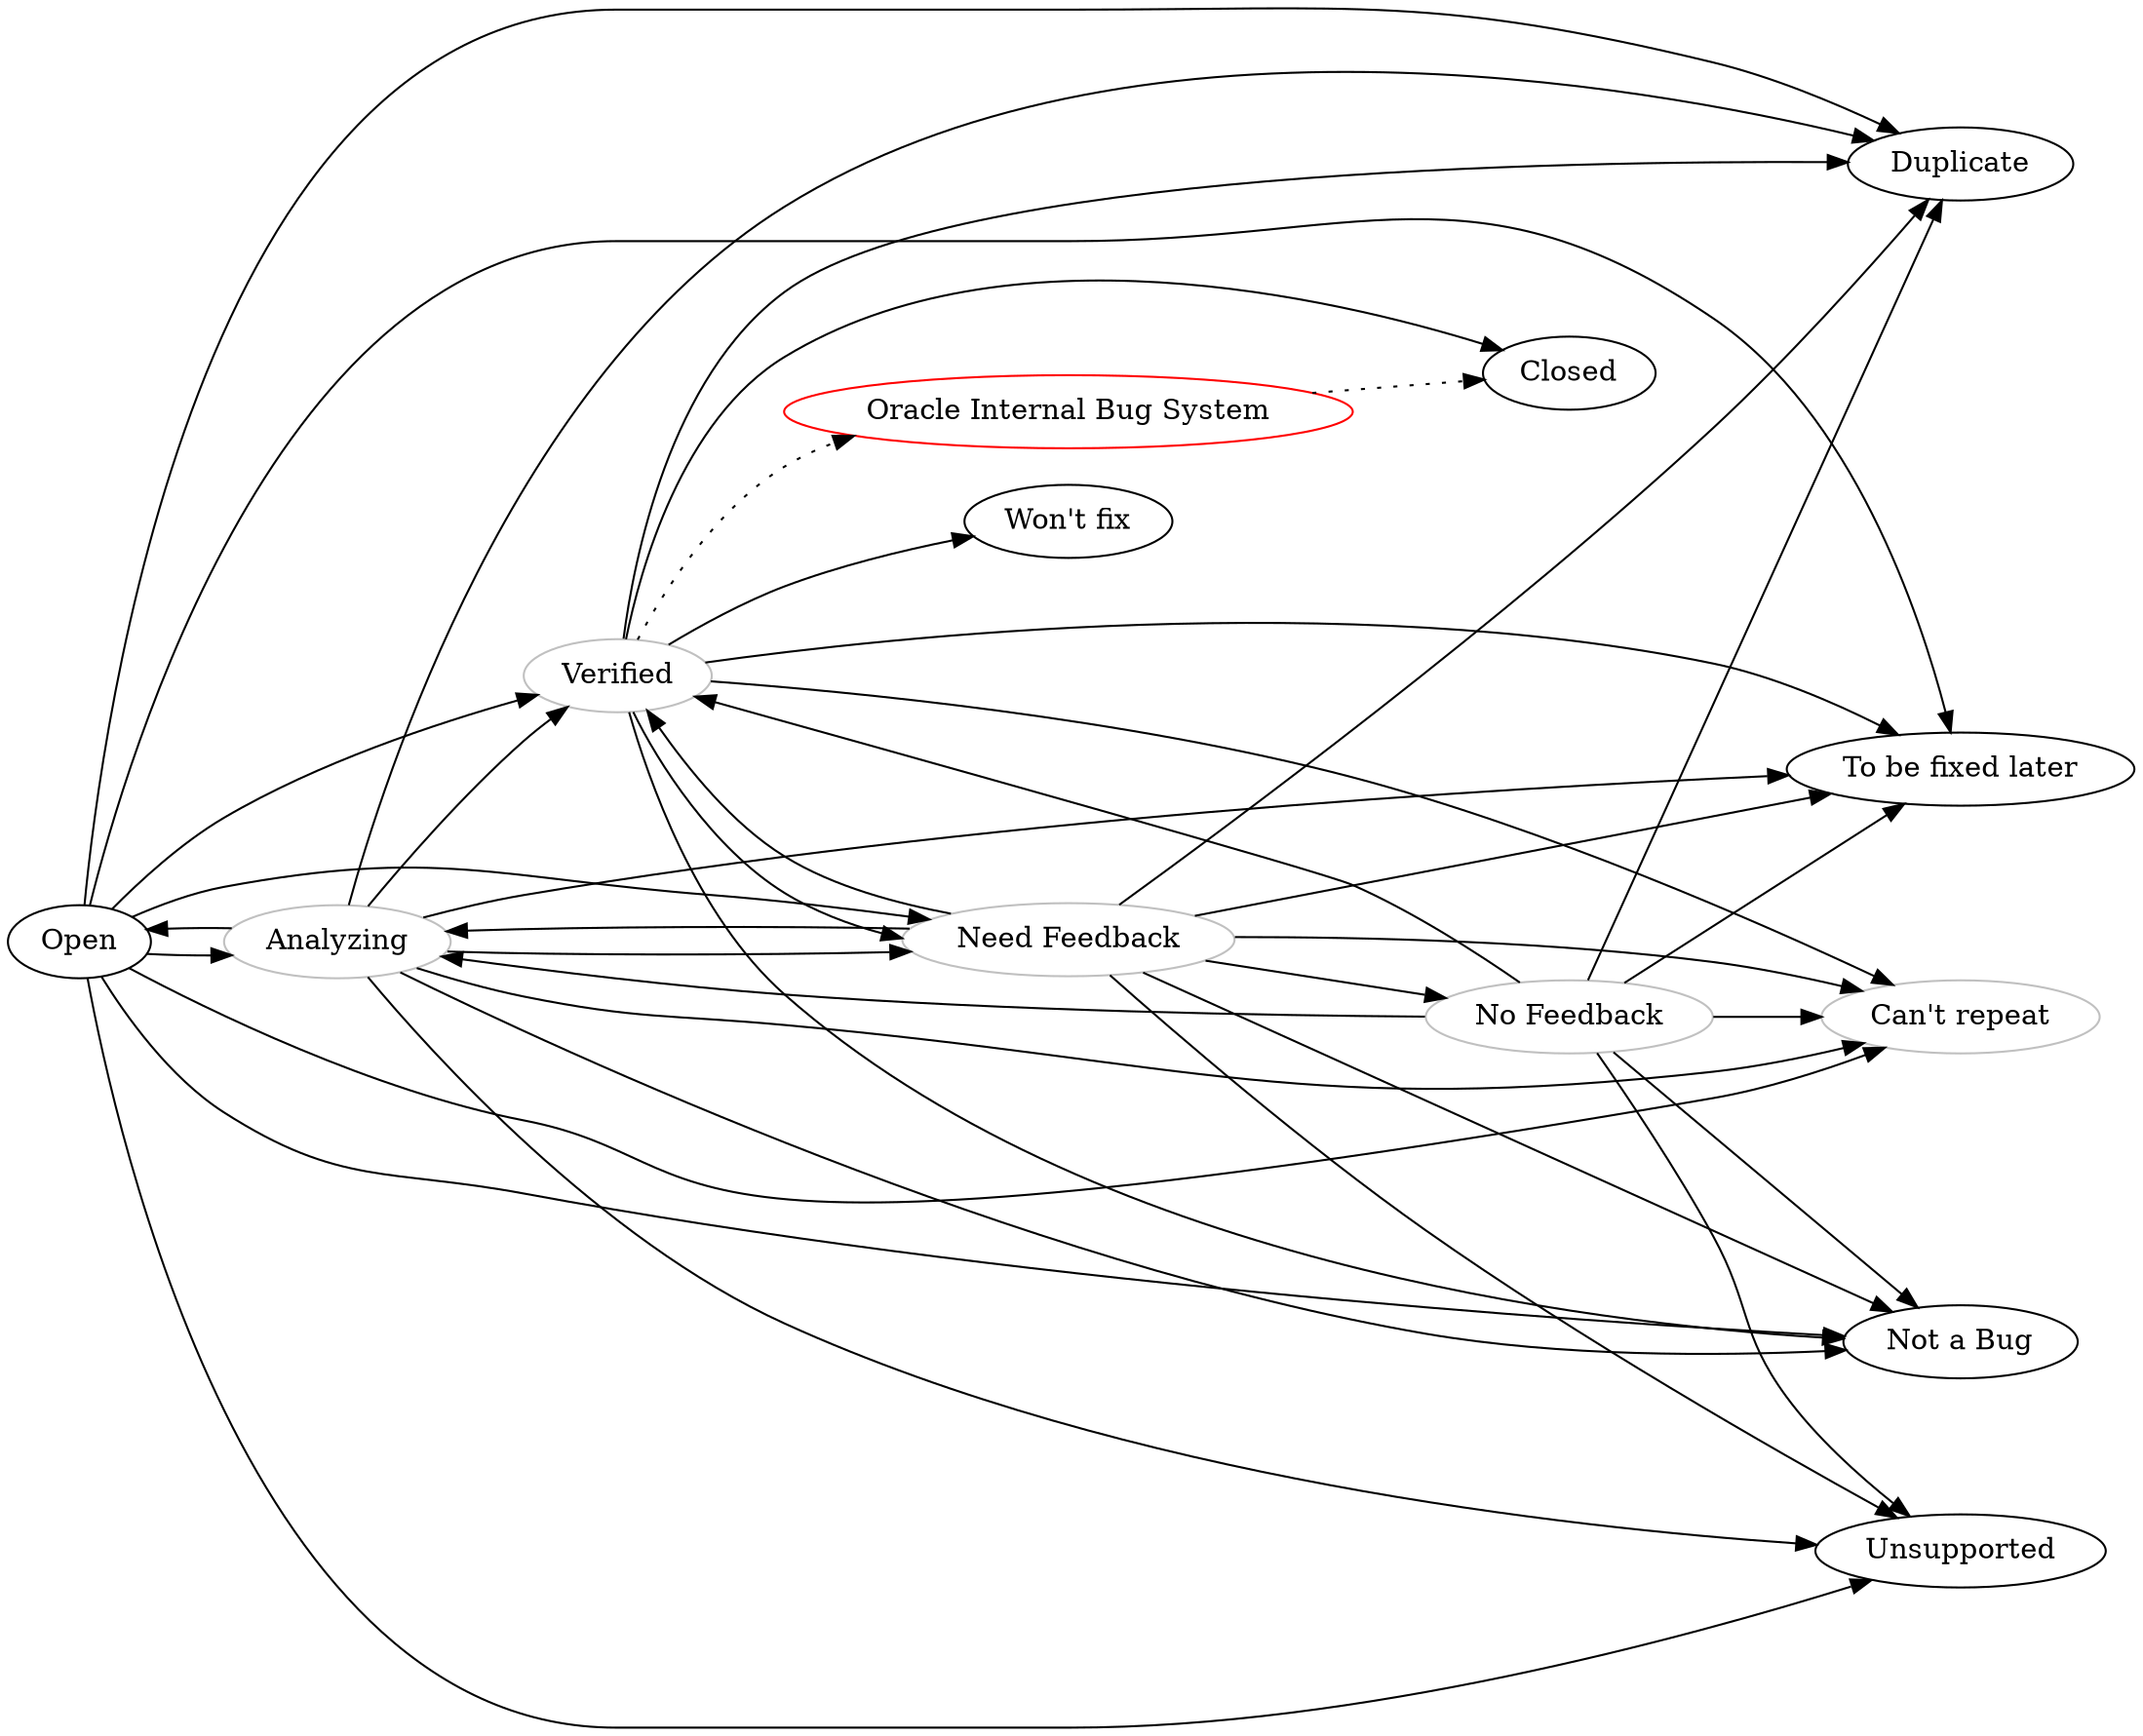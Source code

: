 digraph mysql_bug_graph {
/* Based on:
   http://mysqlentomologist.blogspot.nl/2013/01/life-cycle-of-mysql-bug.html
*/

	rankdir=LR;
	"Open";
	"Closed";
	"Duplicate";
	"Analyzing" [color="grey"];
	"Verified" [color="grey"];
	"To be fixed later";
	"Won't fix";
	"Can't repeat" [color="grey"];
	"No Feedback" [color="grey"];
	"Need Feedback" [color="grey"];
	"Not a Bug";
	"Unsupported";
	"Oracle Internal Bug System" [color="red"];

	"Open" -> "Analyzing";
	"Open" -> "Duplicate";
	"Open" -> "Verified";
	"Open" -> "To be fixed later";
	"Open" -> "Can't repeat";
	"Open" -> "Need Feedback";
	"Open" -> "Not a Bug";
	"Open" -> "Unsupported";

	"Analyzing" -> "Open";
	"Analyzing" -> "Duplicate";
	"Analyzing" -> "Verified";
	"Analyzing" -> "To be fixed later";
	"Analyzing" -> "Can't repeat";
	"Analyzing" -> "Need Feedback";
	"Analyzing" -> "Not a Bug";
	"Analyzing" -> "Unsupported";

	"Verified" -> "Closed";
	"Verified" -> "Need Feedback";
	"Verified" -> "Can't repeat";
	"Verified" -> "Duplicate";
	"Verified" -> "To be fixed later";
	"Verified" -> "Won't fix";
	"Verified" -> "Not a Bug";
	"Verified" -> "Oracle Internal Bug System" [style="dotted"];

	"Oracle Internal Bug System" -> "Closed" [style="dotted"];

	"Need Feedback" -> "No Feedback";
	"Need Feedback" -> "Analyzing";
	"Need Feedback" -> "Duplicate";
	"Need Feedback" -> "Verified";
	"Need Feedback" -> "To be fixed later";
	"Need Feedback" -> "Can't repeat";
	"Need Feedback" -> "Not a Bug";
	"Need Feedback" -> "Unsupported";

	"No Feedback" -> "Analyzing";
	"No Feedback" -> "Duplicate";
	"No Feedback" -> "Verified";
	"No Feedback" -> "To be fixed later";
	"No Feedback" -> "Can't repeat";
	"No Feedback" -> "Not a Bug";
	"No Feedback" -> "Unsupported";
}
